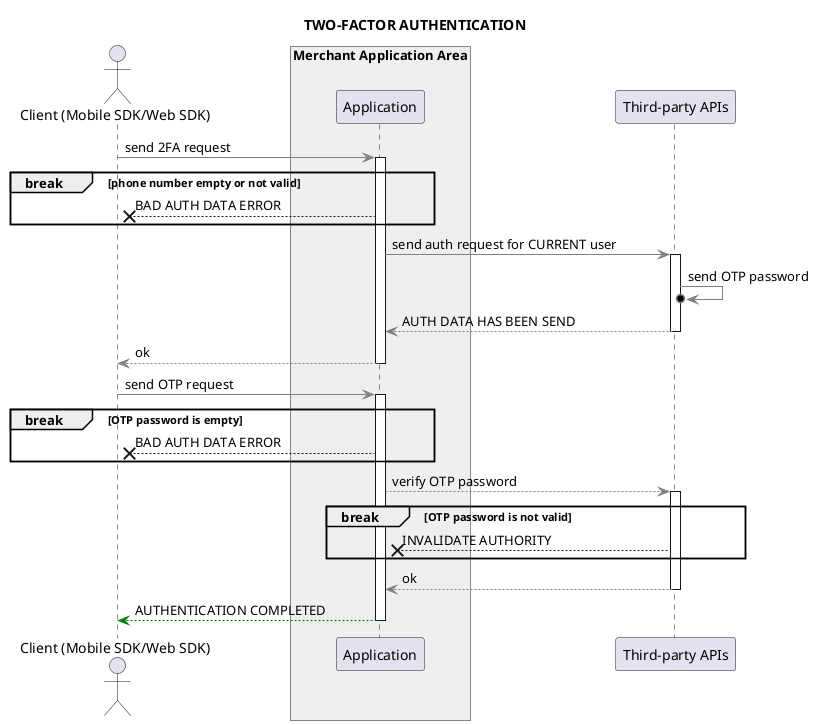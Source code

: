 @startuml
    title TWO-FACTOR AUTHENTICATION

    actor "Client (Mobile SDK/Web SDK)" as Client
    box "Merchant Application Area" #efefef
        participant "Application" as Server
    end box
    participant "Third-party APIs" as API

    Client -[#gray]> Server : send 2FA request
    activate Server
    break phone number empty or not valid
        Server --x Client : BAD AUTH DATA ERROR
    end
    Server -[#gray]> API : send auth request for CURRENT user
    activate API
    API -[#gray]>o API : send OTP password
    API -[#gray]-> Server : AUTH DATA HAS BEEN SEND
    deactivate API
    Server -[#gray]-> Client : ok
    deactivate Server
    Client -[#gray]> Server : send OTP request
    activate Server
    break OTP password is empty
        Server --x Client : BAD AUTH DATA ERROR
    end
    Server -[#gray]-> API : verify OTP password
    activate API
    break OTP password is not valid
        API --x Server : INVALIDATE AUTHORITY
    end
    API -[#gray]-> Server : ok
    deactivate API
    Server -[#green]-> Client : AUTHENTICATION COMPLETED
    deactivate Server
@enduml